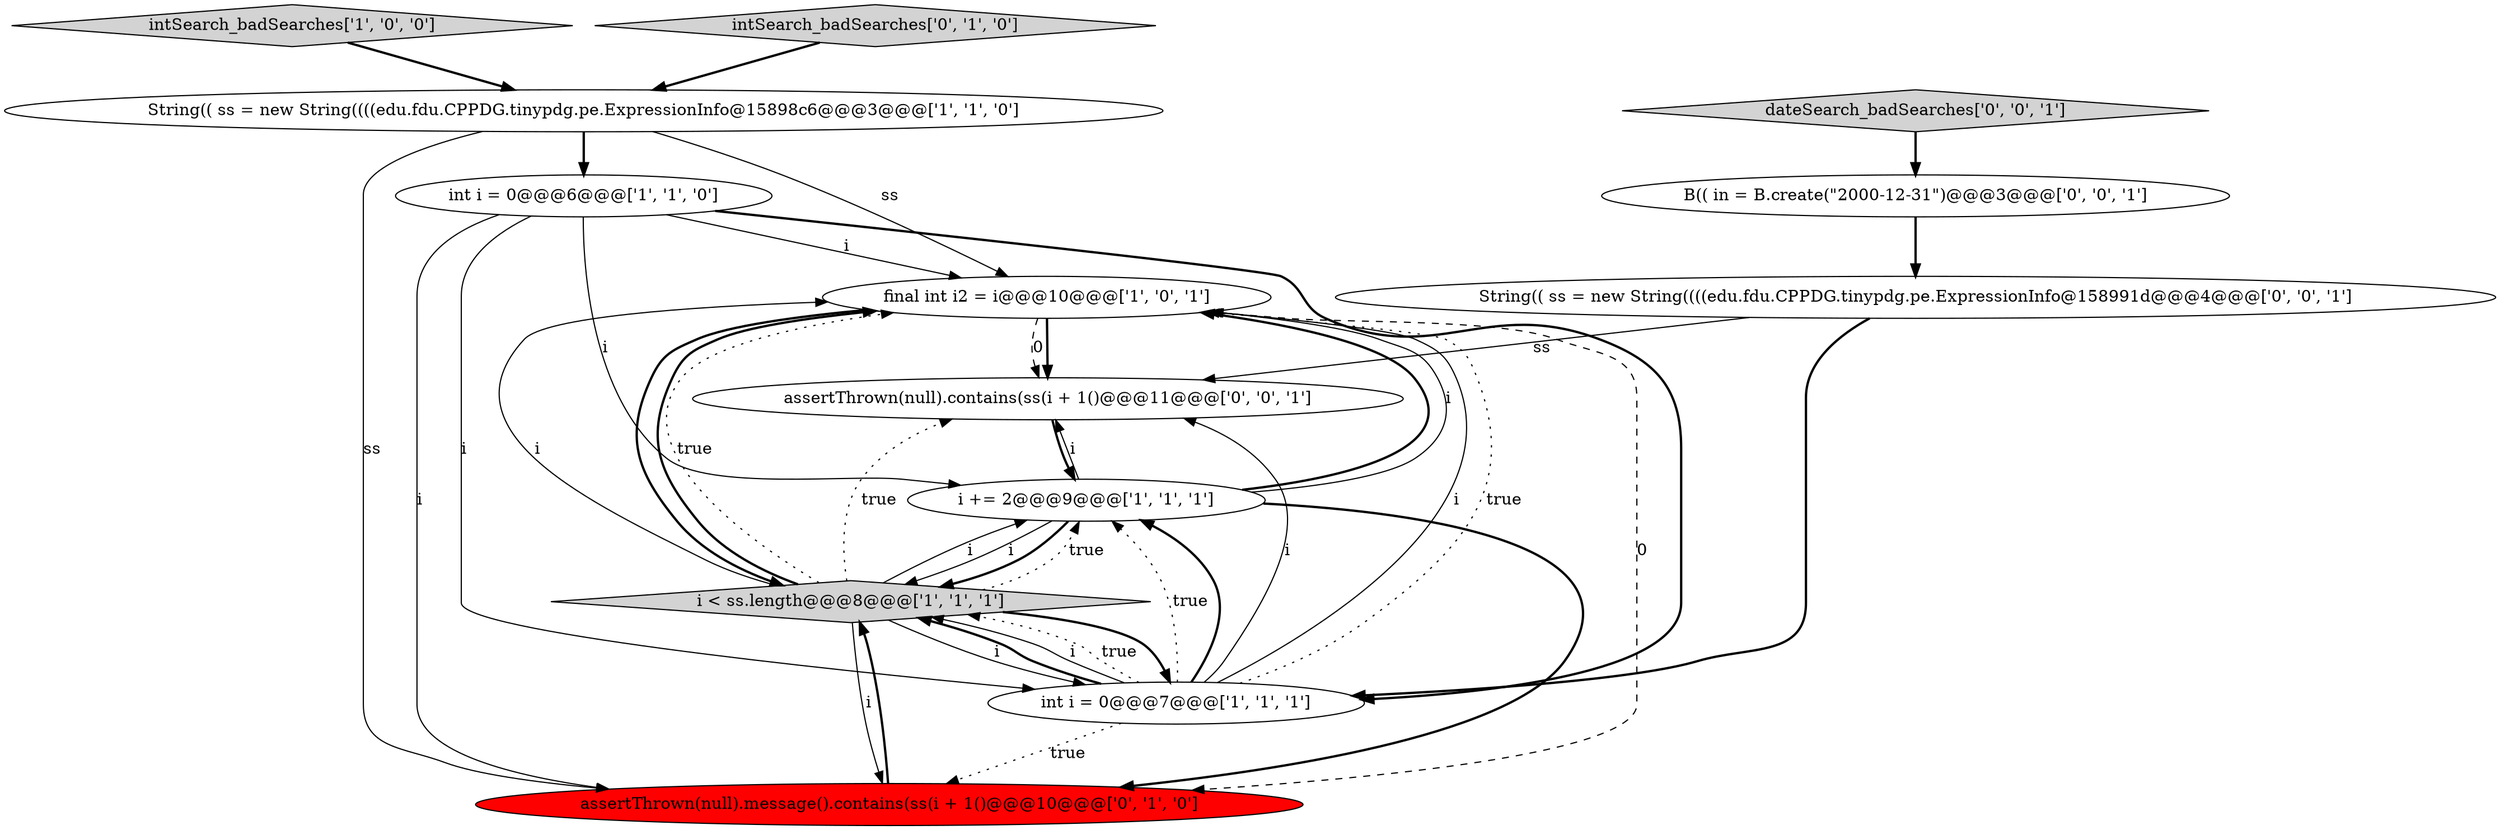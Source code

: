 digraph {
0 [style = filled, label = "final int i2 = i@@@10@@@['1', '0', '1']", fillcolor = white, shape = ellipse image = "AAA0AAABBB1BBB"];
4 [style = filled, label = "String(( ss = new String((((edu.fdu.CPPDG.tinypdg.pe.ExpressionInfo@15898c6@@@3@@@['1', '1', '0']", fillcolor = white, shape = ellipse image = "AAA0AAABBB1BBB"];
10 [style = filled, label = "B(( in = B.create(\"2000-12-31\")@@@3@@@['0', '0', '1']", fillcolor = white, shape = ellipse image = "AAA0AAABBB3BBB"];
11 [style = filled, label = "assertThrown(null).contains(ss(i + 1()@@@11@@@['0', '0', '1']", fillcolor = white, shape = ellipse image = "AAA0AAABBB3BBB"];
3 [style = filled, label = "intSearch_badSearches['1', '0', '0']", fillcolor = lightgray, shape = diamond image = "AAA0AAABBB1BBB"];
6 [style = filled, label = "int i = 0@@@7@@@['1', '1', '1']", fillcolor = white, shape = ellipse image = "AAA0AAABBB1BBB"];
9 [style = filled, label = "String(( ss = new String((((edu.fdu.CPPDG.tinypdg.pe.ExpressionInfo@158991d@@@4@@@['0', '0', '1']", fillcolor = white, shape = ellipse image = "AAA0AAABBB3BBB"];
1 [style = filled, label = "i += 2@@@9@@@['1', '1', '1']", fillcolor = white, shape = ellipse image = "AAA0AAABBB1BBB"];
7 [style = filled, label = "assertThrown(null).message().contains(ss(i + 1()@@@10@@@['0', '1', '0']", fillcolor = red, shape = ellipse image = "AAA1AAABBB2BBB"];
12 [style = filled, label = "dateSearch_badSearches['0', '0', '1']", fillcolor = lightgray, shape = diamond image = "AAA0AAABBB3BBB"];
2 [style = filled, label = "i < ss.length@@@8@@@['1', '1', '1']", fillcolor = lightgray, shape = diamond image = "AAA0AAABBB1BBB"];
5 [style = filled, label = "int i = 0@@@6@@@['1', '1', '0']", fillcolor = white, shape = ellipse image = "AAA0AAABBB1BBB"];
8 [style = filled, label = "intSearch_badSearches['0', '1', '0']", fillcolor = lightgray, shape = diamond image = "AAA0AAABBB2BBB"];
2->0 [style = dotted, label="true"];
4->7 [style = solid, label="ss"];
11->1 [style = bold, label=""];
2->6 [style = solid, label="i"];
2->6 [style = bold, label=""];
4->0 [style = solid, label="ss"];
0->2 [style = bold, label=""];
6->1 [style = dotted, label="true"];
0->11 [style = bold, label=""];
5->7 [style = solid, label="i"];
0->11 [style = dashed, label="0"];
1->0 [style = bold, label=""];
5->1 [style = solid, label="i"];
3->4 [style = bold, label=""];
1->7 [style = bold, label=""];
9->6 [style = bold, label=""];
6->0 [style = solid, label="i"];
6->2 [style = bold, label=""];
2->11 [style = dotted, label="true"];
6->1 [style = bold, label=""];
1->0 [style = solid, label="i"];
2->0 [style = bold, label=""];
12->10 [style = bold, label=""];
6->2 [style = solid, label="i"];
6->2 [style = dotted, label="true"];
5->6 [style = bold, label=""];
6->11 [style = solid, label="i"];
2->1 [style = dotted, label="true"];
7->2 [style = bold, label=""];
2->1 [style = solid, label="i"];
1->2 [style = solid, label="i"];
9->11 [style = solid, label="ss"];
5->0 [style = solid, label="i"];
2->0 [style = solid, label="i"];
1->11 [style = solid, label="i"];
6->7 [style = dotted, label="true"];
10->9 [style = bold, label=""];
1->2 [style = bold, label=""];
6->0 [style = dotted, label="true"];
8->4 [style = bold, label=""];
0->7 [style = dashed, label="0"];
4->5 [style = bold, label=""];
5->6 [style = solid, label="i"];
2->7 [style = solid, label="i"];
}
